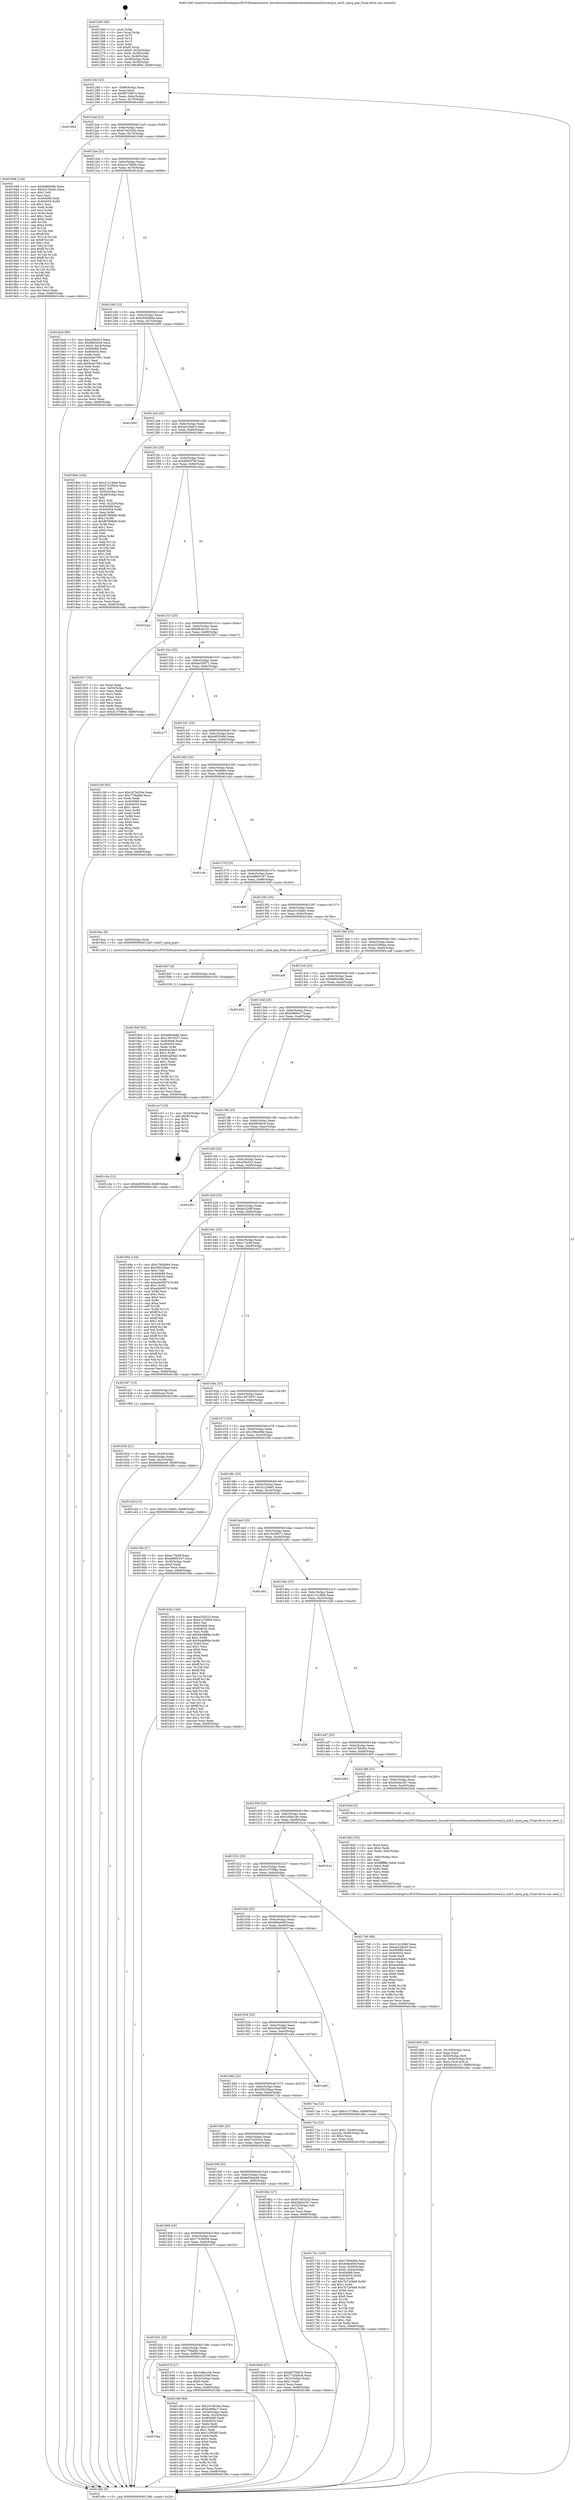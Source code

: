 digraph "0x401260" {
  label = "0x401260 (/mnt/c/Users/mathe/Desktop/tcc/POCII/binaries/extr_linuxdriversnetethernetmellanoxmlx5corewq.h_mlx5_cqwq_pop_Final-ollvm.out::main(0))"
  labelloc = "t"
  node[shape=record]

  Entry [label="",width=0.3,height=0.3,shape=circle,fillcolor=black,style=filled]
  "0x40128d" [label="{
     0x40128d [23]\l
     | [instrs]\l
     &nbsp;&nbsp;0x40128d \<+3\>: mov -0x68(%rbp),%eax\l
     &nbsp;&nbsp;0x401290 \<+2\>: mov %eax,%ecx\l
     &nbsp;&nbsp;0x401292 \<+6\>: sub $0x8075687e,%ecx\l
     &nbsp;&nbsp;0x401298 \<+3\>: mov %eax,-0x6c(%rbp)\l
     &nbsp;&nbsp;0x40129b \<+3\>: mov %ecx,-0x70(%rbp)\l
     &nbsp;&nbsp;0x40129e \<+6\>: je 0000000000401664 \<main+0x404\>\l
  }"]
  "0x401664" [label="{
     0x401664\l
  }", style=dashed]
  "0x4012a4" [label="{
     0x4012a4 [22]\l
     | [instrs]\l
     &nbsp;&nbsp;0x4012a4 \<+5\>: jmp 00000000004012a9 \<main+0x49\>\l
     &nbsp;&nbsp;0x4012a9 \<+3\>: mov -0x6c(%rbp),%eax\l
     &nbsp;&nbsp;0x4012ac \<+5\>: sub $0x87a0332b,%eax\l
     &nbsp;&nbsp;0x4012b1 \<+3\>: mov %eax,-0x74(%rbp)\l
     &nbsp;&nbsp;0x4012b4 \<+6\>: je 0000000000401948 \<main+0x6e8\>\l
  }"]
  Exit [label="",width=0.3,height=0.3,shape=circle,fillcolor=black,style=filled,peripheries=2]
  "0x401948" [label="{
     0x401948 [134]\l
     | [instrs]\l
     &nbsp;&nbsp;0x401948 \<+5\>: mov $0xfa964e8b,%eax\l
     &nbsp;&nbsp;0x40194d \<+5\>: mov $0xe3150edc,%ecx\l
     &nbsp;&nbsp;0x401952 \<+2\>: mov $0x1,%dl\l
     &nbsp;&nbsp;0x401954 \<+2\>: xor %esi,%esi\l
     &nbsp;&nbsp;0x401956 \<+7\>: mov 0x404068,%edi\l
     &nbsp;&nbsp;0x40195d \<+8\>: mov 0x404054,%r8d\l
     &nbsp;&nbsp;0x401965 \<+3\>: sub $0x1,%esi\l
     &nbsp;&nbsp;0x401968 \<+3\>: mov %edi,%r9d\l
     &nbsp;&nbsp;0x40196b \<+3\>: add %esi,%r9d\l
     &nbsp;&nbsp;0x40196e \<+4\>: imul %r9d,%edi\l
     &nbsp;&nbsp;0x401972 \<+3\>: and $0x1,%edi\l
     &nbsp;&nbsp;0x401975 \<+3\>: cmp $0x0,%edi\l
     &nbsp;&nbsp;0x401978 \<+4\>: sete %r10b\l
     &nbsp;&nbsp;0x40197c \<+4\>: cmp $0xa,%r8d\l
     &nbsp;&nbsp;0x401980 \<+4\>: setl %r11b\l
     &nbsp;&nbsp;0x401984 \<+3\>: mov %r10b,%bl\l
     &nbsp;&nbsp;0x401987 \<+3\>: xor $0xff,%bl\l
     &nbsp;&nbsp;0x40198a \<+3\>: mov %r11b,%r14b\l
     &nbsp;&nbsp;0x40198d \<+4\>: xor $0xff,%r14b\l
     &nbsp;&nbsp;0x401991 \<+3\>: xor $0x1,%dl\l
     &nbsp;&nbsp;0x401994 \<+3\>: mov %bl,%r15b\l
     &nbsp;&nbsp;0x401997 \<+4\>: and $0xff,%r15b\l
     &nbsp;&nbsp;0x40199b \<+3\>: and %dl,%r10b\l
     &nbsp;&nbsp;0x40199e \<+3\>: mov %r14b,%r12b\l
     &nbsp;&nbsp;0x4019a1 \<+4\>: and $0xff,%r12b\l
     &nbsp;&nbsp;0x4019a5 \<+3\>: and %dl,%r11b\l
     &nbsp;&nbsp;0x4019a8 \<+3\>: or %r10b,%r15b\l
     &nbsp;&nbsp;0x4019ab \<+3\>: or %r11b,%r12b\l
     &nbsp;&nbsp;0x4019ae \<+3\>: xor %r12b,%r15b\l
     &nbsp;&nbsp;0x4019b1 \<+3\>: or %r14b,%bl\l
     &nbsp;&nbsp;0x4019b4 \<+3\>: xor $0xff,%bl\l
     &nbsp;&nbsp;0x4019b7 \<+3\>: or $0x1,%dl\l
     &nbsp;&nbsp;0x4019ba \<+2\>: and %dl,%bl\l
     &nbsp;&nbsp;0x4019bc \<+3\>: or %bl,%r15b\l
     &nbsp;&nbsp;0x4019bf \<+4\>: test $0x1,%r15b\l
     &nbsp;&nbsp;0x4019c3 \<+3\>: cmovne %ecx,%eax\l
     &nbsp;&nbsp;0x4019c6 \<+3\>: mov %eax,-0x68(%rbp)\l
     &nbsp;&nbsp;0x4019c9 \<+5\>: jmp 0000000000401d6c \<main+0xb0c\>\l
  }"]
  "0x4012ba" [label="{
     0x4012ba [22]\l
     | [instrs]\l
     &nbsp;&nbsp;0x4012ba \<+5\>: jmp 00000000004012bf \<main+0x5f\>\l
     &nbsp;&nbsp;0x4012bf \<+3\>: mov -0x6c(%rbp),%eax\l
     &nbsp;&nbsp;0x4012c2 \<+5\>: sub $0xa1e76694,%eax\l
     &nbsp;&nbsp;0x4012c7 \<+3\>: mov %eax,-0x78(%rbp)\l
     &nbsp;&nbsp;0x4012ca \<+6\>: je 0000000000401bcb \<main+0x96b\>\l
  }"]
  "0x4015ea" [label="{
     0x4015ea\l
  }", style=dashed]
  "0x401bcb" [label="{
     0x401bcb [95]\l
     | [instrs]\l
     &nbsp;&nbsp;0x401bcb \<+5\>: mov $0xa35e523,%eax\l
     &nbsp;&nbsp;0x401bd0 \<+5\>: mov $0xfdfc60cd,%ecx\l
     &nbsp;&nbsp;0x401bd5 \<+7\>: movl $0x0,-0x34(%rbp)\l
     &nbsp;&nbsp;0x401bdc \<+7\>: mov 0x404068,%edx\l
     &nbsp;&nbsp;0x401be3 \<+7\>: mov 0x404054,%esi\l
     &nbsp;&nbsp;0x401bea \<+2\>: mov %edx,%edi\l
     &nbsp;&nbsp;0x401bec \<+6\>: sub $0x9cde7691,%edi\l
     &nbsp;&nbsp;0x401bf2 \<+3\>: sub $0x1,%edi\l
     &nbsp;&nbsp;0x401bf5 \<+6\>: add $0x9cde7691,%edi\l
     &nbsp;&nbsp;0x401bfb \<+3\>: imul %edi,%edx\l
     &nbsp;&nbsp;0x401bfe \<+3\>: and $0x1,%edx\l
     &nbsp;&nbsp;0x401c01 \<+3\>: cmp $0x0,%edx\l
     &nbsp;&nbsp;0x401c04 \<+4\>: sete %r8b\l
     &nbsp;&nbsp;0x401c08 \<+3\>: cmp $0xa,%esi\l
     &nbsp;&nbsp;0x401c0b \<+4\>: setl %r9b\l
     &nbsp;&nbsp;0x401c0f \<+3\>: mov %r8b,%r10b\l
     &nbsp;&nbsp;0x401c12 \<+3\>: and %r9b,%r10b\l
     &nbsp;&nbsp;0x401c15 \<+3\>: xor %r9b,%r8b\l
     &nbsp;&nbsp;0x401c18 \<+3\>: or %r8b,%r10b\l
     &nbsp;&nbsp;0x401c1b \<+4\>: test $0x1,%r10b\l
     &nbsp;&nbsp;0x401c1f \<+3\>: cmovne %ecx,%eax\l
     &nbsp;&nbsp;0x401c22 \<+3\>: mov %eax,-0x68(%rbp)\l
     &nbsp;&nbsp;0x401c25 \<+5\>: jmp 0000000000401d6c \<main+0xb0c\>\l
  }"]
  "0x4012d0" [label="{
     0x4012d0 [22]\l
     | [instrs]\l
     &nbsp;&nbsp;0x4012d0 \<+5\>: jmp 00000000004012d5 \<main+0x75\>\l
     &nbsp;&nbsp;0x4012d5 \<+3\>: mov -0x6c(%rbp),%eax\l
     &nbsp;&nbsp;0x4012d8 \<+5\>: sub $0xa55d09de,%eax\l
     &nbsp;&nbsp;0x4012dd \<+3\>: mov %eax,-0x7c(%rbp)\l
     &nbsp;&nbsp;0x4012e0 \<+6\>: je 0000000000401b00 \<main+0x8a0\>\l
  }"]
  "0x401c89" [label="{
     0x401c89 [94]\l
     | [instrs]\l
     &nbsp;&nbsp;0x401c89 \<+5\>: mov $0x247b629a,%eax\l
     &nbsp;&nbsp;0x401c8e \<+5\>: mov $0xfc96fec7,%ecx\l
     &nbsp;&nbsp;0x401c93 \<+3\>: mov -0x34(%rbp),%edx\l
     &nbsp;&nbsp;0x401c96 \<+3\>: mov %edx,-0x24(%rbp)\l
     &nbsp;&nbsp;0x401c99 \<+7\>: mov 0x404068,%edx\l
     &nbsp;&nbsp;0x401ca0 \<+7\>: mov 0x404054,%esi\l
     &nbsp;&nbsp;0x401ca7 \<+2\>: mov %edx,%edi\l
     &nbsp;&nbsp;0x401ca9 \<+6\>: add $0x1c3f5df5,%edi\l
     &nbsp;&nbsp;0x401caf \<+3\>: sub $0x1,%edi\l
     &nbsp;&nbsp;0x401cb2 \<+6\>: sub $0x1c3f5df5,%edi\l
     &nbsp;&nbsp;0x401cb8 \<+3\>: imul %edi,%edx\l
     &nbsp;&nbsp;0x401cbb \<+3\>: and $0x1,%edx\l
     &nbsp;&nbsp;0x401cbe \<+3\>: cmp $0x0,%edx\l
     &nbsp;&nbsp;0x401cc1 \<+4\>: sete %r8b\l
     &nbsp;&nbsp;0x401cc5 \<+3\>: cmp $0xa,%esi\l
     &nbsp;&nbsp;0x401cc8 \<+4\>: setl %r9b\l
     &nbsp;&nbsp;0x401ccc \<+3\>: mov %r8b,%r10b\l
     &nbsp;&nbsp;0x401ccf \<+3\>: and %r9b,%r10b\l
     &nbsp;&nbsp;0x401cd2 \<+3\>: xor %r9b,%r8b\l
     &nbsp;&nbsp;0x401cd5 \<+3\>: or %r8b,%r10b\l
     &nbsp;&nbsp;0x401cd8 \<+4\>: test $0x1,%r10b\l
     &nbsp;&nbsp;0x401cdc \<+3\>: cmovne %ecx,%eax\l
     &nbsp;&nbsp;0x401cdf \<+3\>: mov %eax,-0x68(%rbp)\l
     &nbsp;&nbsp;0x401ce2 \<+5\>: jmp 0000000000401d6c \<main+0xb0c\>\l
  }"]
  "0x401b00" [label="{
     0x401b00\l
  }", style=dashed]
  "0x4012e6" [label="{
     0x4012e6 [22]\l
     | [instrs]\l
     &nbsp;&nbsp;0x4012e6 \<+5\>: jmp 00000000004012eb \<main+0x8b\>\l
     &nbsp;&nbsp;0x4012eb \<+3\>: mov -0x6c(%rbp),%eax\l
     &nbsp;&nbsp;0x4012ee \<+5\>: sub $0xae226a53,%eax\l
     &nbsp;&nbsp;0x4012f3 \<+3\>: mov %eax,-0x80(%rbp)\l
     &nbsp;&nbsp;0x4012f6 \<+6\>: je 000000000040180e \<main+0x5ae\>\l
  }"]
  "0x4019e0" [label="{
     0x4019e0 [93]\l
     | [instrs]\l
     &nbsp;&nbsp;0x4019e0 \<+5\>: mov $0xfa964e8b,%eax\l
     &nbsp;&nbsp;0x4019e5 \<+5\>: mov $0x1497e557,%ecx\l
     &nbsp;&nbsp;0x4019ea \<+7\>: mov 0x404068,%edx\l
     &nbsp;&nbsp;0x4019f1 \<+7\>: mov 0x404054,%esi\l
     &nbsp;&nbsp;0x4019f8 \<+3\>: mov %edx,%r8d\l
     &nbsp;&nbsp;0x4019fb \<+7\>: sub $0x9ca2f4a3,%r8d\l
     &nbsp;&nbsp;0x401a02 \<+4\>: sub $0x1,%r8d\l
     &nbsp;&nbsp;0x401a06 \<+7\>: add $0x9ca2f4a3,%r8d\l
     &nbsp;&nbsp;0x401a0d \<+4\>: imul %r8d,%edx\l
     &nbsp;&nbsp;0x401a11 \<+3\>: and $0x1,%edx\l
     &nbsp;&nbsp;0x401a14 \<+3\>: cmp $0x0,%edx\l
     &nbsp;&nbsp;0x401a17 \<+4\>: sete %r9b\l
     &nbsp;&nbsp;0x401a1b \<+3\>: cmp $0xa,%esi\l
     &nbsp;&nbsp;0x401a1e \<+4\>: setl %r10b\l
     &nbsp;&nbsp;0x401a22 \<+3\>: mov %r9b,%r11b\l
     &nbsp;&nbsp;0x401a25 \<+3\>: and %r10b,%r11b\l
     &nbsp;&nbsp;0x401a28 \<+3\>: xor %r10b,%r9b\l
     &nbsp;&nbsp;0x401a2b \<+3\>: or %r9b,%r11b\l
     &nbsp;&nbsp;0x401a2e \<+4\>: test $0x1,%r11b\l
     &nbsp;&nbsp;0x401a32 \<+3\>: cmovne %ecx,%eax\l
     &nbsp;&nbsp;0x401a35 \<+3\>: mov %eax,-0x68(%rbp)\l
     &nbsp;&nbsp;0x401a38 \<+5\>: jmp 0000000000401d6c \<main+0xb0c\>\l
  }"]
  "0x40180e" [label="{
     0x40180e [164]\l
     | [instrs]\l
     &nbsp;&nbsp;0x40180e \<+5\>: mov $0x2141dfa9,%eax\l
     &nbsp;&nbsp;0x401813 \<+5\>: mov $0x57a350c4,%ecx\l
     &nbsp;&nbsp;0x401818 \<+2\>: mov $0x1,%dl\l
     &nbsp;&nbsp;0x40181a \<+3\>: mov -0x54(%rbp),%esi\l
     &nbsp;&nbsp;0x40181d \<+3\>: cmp -0x48(%rbp),%esi\l
     &nbsp;&nbsp;0x401820 \<+4\>: setl %dil\l
     &nbsp;&nbsp;0x401824 \<+4\>: and $0x1,%dil\l
     &nbsp;&nbsp;0x401828 \<+4\>: mov %dil,-0x25(%rbp)\l
     &nbsp;&nbsp;0x40182c \<+7\>: mov 0x404068,%esi\l
     &nbsp;&nbsp;0x401833 \<+8\>: mov 0x404054,%r8d\l
     &nbsp;&nbsp;0x40183b \<+3\>: mov %esi,%r9d\l
     &nbsp;&nbsp;0x40183e \<+7\>: add $0xf87898d9,%r9d\l
     &nbsp;&nbsp;0x401845 \<+4\>: sub $0x1,%r9d\l
     &nbsp;&nbsp;0x401849 \<+7\>: sub $0xf87898d9,%r9d\l
     &nbsp;&nbsp;0x401850 \<+4\>: imul %r9d,%esi\l
     &nbsp;&nbsp;0x401854 \<+3\>: and $0x1,%esi\l
     &nbsp;&nbsp;0x401857 \<+3\>: cmp $0x0,%esi\l
     &nbsp;&nbsp;0x40185a \<+4\>: sete %dil\l
     &nbsp;&nbsp;0x40185e \<+4\>: cmp $0xa,%r8d\l
     &nbsp;&nbsp;0x401862 \<+4\>: setl %r10b\l
     &nbsp;&nbsp;0x401866 \<+3\>: mov %dil,%r11b\l
     &nbsp;&nbsp;0x401869 \<+4\>: xor $0xff,%r11b\l
     &nbsp;&nbsp;0x40186d \<+3\>: mov %r10b,%bl\l
     &nbsp;&nbsp;0x401870 \<+3\>: xor $0xff,%bl\l
     &nbsp;&nbsp;0x401873 \<+3\>: xor $0x1,%dl\l
     &nbsp;&nbsp;0x401876 \<+3\>: mov %r11b,%r14b\l
     &nbsp;&nbsp;0x401879 \<+4\>: and $0xff,%r14b\l
     &nbsp;&nbsp;0x40187d \<+3\>: and %dl,%dil\l
     &nbsp;&nbsp;0x401880 \<+3\>: mov %bl,%r15b\l
     &nbsp;&nbsp;0x401883 \<+4\>: and $0xff,%r15b\l
     &nbsp;&nbsp;0x401887 \<+3\>: and %dl,%r10b\l
     &nbsp;&nbsp;0x40188a \<+3\>: or %dil,%r14b\l
     &nbsp;&nbsp;0x40188d \<+3\>: or %r10b,%r15b\l
     &nbsp;&nbsp;0x401890 \<+3\>: xor %r15b,%r14b\l
     &nbsp;&nbsp;0x401893 \<+3\>: or %bl,%r11b\l
     &nbsp;&nbsp;0x401896 \<+4\>: xor $0xff,%r11b\l
     &nbsp;&nbsp;0x40189a \<+3\>: or $0x1,%dl\l
     &nbsp;&nbsp;0x40189d \<+3\>: and %dl,%r11b\l
     &nbsp;&nbsp;0x4018a0 \<+3\>: or %r11b,%r14b\l
     &nbsp;&nbsp;0x4018a3 \<+4\>: test $0x1,%r14b\l
     &nbsp;&nbsp;0x4018a7 \<+3\>: cmovne %ecx,%eax\l
     &nbsp;&nbsp;0x4018aa \<+3\>: mov %eax,-0x68(%rbp)\l
     &nbsp;&nbsp;0x4018ad \<+5\>: jmp 0000000000401d6c \<main+0xb0c\>\l
  }"]
  "0x4012fc" [label="{
     0x4012fc [25]\l
     | [instrs]\l
     &nbsp;&nbsp;0x4012fc \<+5\>: jmp 0000000000401301 \<main+0xa1\>\l
     &nbsp;&nbsp;0x401301 \<+3\>: mov -0x6c(%rbp),%eax\l
     &nbsp;&nbsp;0x401304 \<+5\>: sub $0xb682f7fd,%eax\l
     &nbsp;&nbsp;0x401309 \<+6\>: mov %eax,-0x84(%rbp)\l
     &nbsp;&nbsp;0x40130f \<+6\>: je 0000000000401b2a \<main+0x8ca\>\l
  }"]
  "0x4019d7" [label="{
     0x4019d7 [9]\l
     | [instrs]\l
     &nbsp;&nbsp;0x4019d7 \<+4\>: mov -0x50(%rbp),%rdi\l
     &nbsp;&nbsp;0x4019db \<+5\>: call 0000000000401030 \<free@plt\>\l
     | [calls]\l
     &nbsp;&nbsp;0x401030 \{1\} (unknown)\l
  }"]
  "0x401b2a" [label="{
     0x401b2a\l
  }", style=dashed]
  "0x401315" [label="{
     0x401315 [25]\l
     | [instrs]\l
     &nbsp;&nbsp;0x401315 \<+5\>: jmp 000000000040131a \<main+0xba\>\l
     &nbsp;&nbsp;0x40131a \<+3\>: mov -0x6c(%rbp),%eax\l
     &nbsp;&nbsp;0x40131d \<+5\>: sub $0xb8cdcc31,%eax\l
     &nbsp;&nbsp;0x401322 \<+6\>: mov %eax,-0x88(%rbp)\l
     &nbsp;&nbsp;0x401328 \<+6\>: je 0000000000401927 \<main+0x6c7\>\l
  }"]
  "0x401906" [label="{
     0x401906 [33]\l
     | [instrs]\l
     &nbsp;&nbsp;0x401906 \<+6\>: mov -0x100(%rbp),%ecx\l
     &nbsp;&nbsp;0x40190c \<+3\>: imul %eax,%ecx\l
     &nbsp;&nbsp;0x40190f \<+4\>: mov -0x50(%rbp),%r8\l
     &nbsp;&nbsp;0x401913 \<+4\>: movslq -0x54(%rbp),%r9\l
     &nbsp;&nbsp;0x401917 \<+4\>: mov %ecx,(%r8,%r9,4)\l
     &nbsp;&nbsp;0x40191b \<+7\>: movl $0xb8cdcc31,-0x68(%rbp)\l
     &nbsp;&nbsp;0x401922 \<+5\>: jmp 0000000000401d6c \<main+0xb0c\>\l
  }"]
  "0x401927" [label="{
     0x401927 [33]\l
     | [instrs]\l
     &nbsp;&nbsp;0x401927 \<+2\>: xor %eax,%eax\l
     &nbsp;&nbsp;0x401929 \<+3\>: mov -0x54(%rbp),%ecx\l
     &nbsp;&nbsp;0x40192c \<+2\>: mov %eax,%edx\l
     &nbsp;&nbsp;0x40192e \<+2\>: sub %ecx,%edx\l
     &nbsp;&nbsp;0x401930 \<+2\>: mov %eax,%ecx\l
     &nbsp;&nbsp;0x401932 \<+3\>: sub $0x1,%ecx\l
     &nbsp;&nbsp;0x401935 \<+2\>: add %ecx,%edx\l
     &nbsp;&nbsp;0x401937 \<+2\>: sub %edx,%eax\l
     &nbsp;&nbsp;0x401939 \<+3\>: mov %eax,-0x54(%rbp)\l
     &nbsp;&nbsp;0x40193c \<+7\>: movl $0x413708ba,-0x68(%rbp)\l
     &nbsp;&nbsp;0x401943 \<+5\>: jmp 0000000000401d6c \<main+0xb0c\>\l
  }"]
  "0x40132e" [label="{
     0x40132e [25]\l
     | [instrs]\l
     &nbsp;&nbsp;0x40132e \<+5\>: jmp 0000000000401333 \<main+0xd3\>\l
     &nbsp;&nbsp;0x401333 \<+3\>: mov -0x6c(%rbp),%eax\l
     &nbsp;&nbsp;0x401336 \<+5\>: sub $0xba55f071,%eax\l
     &nbsp;&nbsp;0x40133b \<+6\>: mov %eax,-0x8c(%rbp)\l
     &nbsp;&nbsp;0x401341 \<+6\>: je 0000000000401a77 \<main+0x817\>\l
  }"]
  "0x4018d2" [label="{
     0x4018d2 [52]\l
     | [instrs]\l
     &nbsp;&nbsp;0x4018d2 \<+2\>: xor %ecx,%ecx\l
     &nbsp;&nbsp;0x4018d4 \<+5\>: mov $0x2,%edx\l
     &nbsp;&nbsp;0x4018d9 \<+6\>: mov %edx,-0xfc(%rbp)\l
     &nbsp;&nbsp;0x4018df \<+1\>: cltd\l
     &nbsp;&nbsp;0x4018e0 \<+6\>: mov -0xfc(%rbp),%esi\l
     &nbsp;&nbsp;0x4018e6 \<+2\>: idiv %esi\l
     &nbsp;&nbsp;0x4018e8 \<+6\>: imul $0xfffffffe,%edx,%edx\l
     &nbsp;&nbsp;0x4018ee \<+2\>: mov %ecx,%edi\l
     &nbsp;&nbsp;0x4018f0 \<+2\>: sub %edx,%edi\l
     &nbsp;&nbsp;0x4018f2 \<+2\>: mov %ecx,%edx\l
     &nbsp;&nbsp;0x4018f4 \<+3\>: sub $0x1,%edx\l
     &nbsp;&nbsp;0x4018f7 \<+2\>: add %edx,%edi\l
     &nbsp;&nbsp;0x4018f9 \<+2\>: sub %edi,%ecx\l
     &nbsp;&nbsp;0x4018fb \<+6\>: mov %ecx,-0x100(%rbp)\l
     &nbsp;&nbsp;0x401901 \<+5\>: call 0000000000401160 \<next_i\>\l
     | [calls]\l
     &nbsp;&nbsp;0x401160 \{1\} (/mnt/c/Users/mathe/Desktop/tcc/POCII/binaries/extr_linuxdriversnetethernetmellanoxmlx5corewq.h_mlx5_cqwq_pop_Final-ollvm.out::next_i)\l
  }"]
  "0x401a77" [label="{
     0x401a77\l
  }", style=dashed]
  "0x401347" [label="{
     0x401347 [25]\l
     | [instrs]\l
     &nbsp;&nbsp;0x401347 \<+5\>: jmp 000000000040134c \<main+0xec\>\l
     &nbsp;&nbsp;0x40134c \<+3\>: mov -0x6c(%rbp),%eax\l
     &nbsp;&nbsp;0x40134f \<+5\>: sub $0xbdf3546d,%eax\l
     &nbsp;&nbsp;0x401354 \<+6\>: mov %eax,-0x90(%rbp)\l
     &nbsp;&nbsp;0x40135a \<+6\>: je 0000000000401c36 \<main+0x9d6\>\l
  }"]
  "0x401741" [label="{
     0x401741 [105]\l
     | [instrs]\l
     &nbsp;&nbsp;0x401741 \<+5\>: mov $0xc760d464,%ecx\l
     &nbsp;&nbsp;0x401746 \<+5\>: mov $0x4f4be04f,%edx\l
     &nbsp;&nbsp;0x40174b \<+4\>: mov %rax,-0x50(%rbp)\l
     &nbsp;&nbsp;0x40174f \<+7\>: movl $0x0,-0x54(%rbp)\l
     &nbsp;&nbsp;0x401756 \<+7\>: mov 0x404068,%esi\l
     &nbsp;&nbsp;0x40175d \<+8\>: mov 0x404054,%r8d\l
     &nbsp;&nbsp;0x401765 \<+3\>: mov %esi,%r9d\l
     &nbsp;&nbsp;0x401768 \<+7\>: add $0x7b7204b9,%r9d\l
     &nbsp;&nbsp;0x40176f \<+4\>: sub $0x1,%r9d\l
     &nbsp;&nbsp;0x401773 \<+7\>: sub $0x7b7204b9,%r9d\l
     &nbsp;&nbsp;0x40177a \<+4\>: imul %r9d,%esi\l
     &nbsp;&nbsp;0x40177e \<+3\>: and $0x1,%esi\l
     &nbsp;&nbsp;0x401781 \<+3\>: cmp $0x0,%esi\l
     &nbsp;&nbsp;0x401784 \<+4\>: sete %r10b\l
     &nbsp;&nbsp;0x401788 \<+4\>: cmp $0xa,%r8d\l
     &nbsp;&nbsp;0x40178c \<+4\>: setl %r11b\l
     &nbsp;&nbsp;0x401790 \<+3\>: mov %r10b,%bl\l
     &nbsp;&nbsp;0x401793 \<+3\>: and %r11b,%bl\l
     &nbsp;&nbsp;0x401796 \<+3\>: xor %r11b,%r10b\l
     &nbsp;&nbsp;0x401799 \<+3\>: or %r10b,%bl\l
     &nbsp;&nbsp;0x40179c \<+3\>: test $0x1,%bl\l
     &nbsp;&nbsp;0x40179f \<+3\>: cmovne %edx,%ecx\l
     &nbsp;&nbsp;0x4017a2 \<+3\>: mov %ecx,-0x68(%rbp)\l
     &nbsp;&nbsp;0x4017a5 \<+5\>: jmp 0000000000401d6c \<main+0xb0c\>\l
  }"]
  "0x401c36" [label="{
     0x401c36 [83]\l
     | [instrs]\l
     &nbsp;&nbsp;0x401c36 \<+5\>: mov $0x247b629a,%eax\l
     &nbsp;&nbsp;0x401c3b \<+5\>: mov $0x77fbafde,%ecx\l
     &nbsp;&nbsp;0x401c40 \<+2\>: xor %edx,%edx\l
     &nbsp;&nbsp;0x401c42 \<+7\>: mov 0x404068,%esi\l
     &nbsp;&nbsp;0x401c49 \<+7\>: mov 0x404054,%edi\l
     &nbsp;&nbsp;0x401c50 \<+3\>: sub $0x1,%edx\l
     &nbsp;&nbsp;0x401c53 \<+3\>: mov %esi,%r8d\l
     &nbsp;&nbsp;0x401c56 \<+3\>: add %edx,%r8d\l
     &nbsp;&nbsp;0x401c59 \<+4\>: imul %r8d,%esi\l
     &nbsp;&nbsp;0x401c5d \<+3\>: and $0x1,%esi\l
     &nbsp;&nbsp;0x401c60 \<+3\>: cmp $0x0,%esi\l
     &nbsp;&nbsp;0x401c63 \<+4\>: sete %r9b\l
     &nbsp;&nbsp;0x401c67 \<+3\>: cmp $0xa,%edi\l
     &nbsp;&nbsp;0x401c6a \<+4\>: setl %r10b\l
     &nbsp;&nbsp;0x401c6e \<+3\>: mov %r9b,%r11b\l
     &nbsp;&nbsp;0x401c71 \<+3\>: and %r10b,%r11b\l
     &nbsp;&nbsp;0x401c74 \<+3\>: xor %r10b,%r9b\l
     &nbsp;&nbsp;0x401c77 \<+3\>: or %r9b,%r11b\l
     &nbsp;&nbsp;0x401c7a \<+4\>: test $0x1,%r11b\l
     &nbsp;&nbsp;0x401c7e \<+3\>: cmovne %ecx,%eax\l
     &nbsp;&nbsp;0x401c81 \<+3\>: mov %eax,-0x68(%rbp)\l
     &nbsp;&nbsp;0x401c84 \<+5\>: jmp 0000000000401d6c \<main+0xb0c\>\l
  }"]
  "0x401360" [label="{
     0x401360 [25]\l
     | [instrs]\l
     &nbsp;&nbsp;0x401360 \<+5\>: jmp 0000000000401365 \<main+0x105\>\l
     &nbsp;&nbsp;0x401365 \<+3\>: mov -0x6c(%rbp),%eax\l
     &nbsp;&nbsp;0x401368 \<+5\>: sub $0xc760d464,%eax\l
     &nbsp;&nbsp;0x40136d \<+6\>: mov %eax,-0x94(%rbp)\l
     &nbsp;&nbsp;0x401373 \<+6\>: je 0000000000401cfa \<main+0xa9a\>\l
  }"]
  "0x4015d1" [label="{
     0x4015d1 [25]\l
     | [instrs]\l
     &nbsp;&nbsp;0x4015d1 \<+5\>: jmp 00000000004015d6 \<main+0x376\>\l
     &nbsp;&nbsp;0x4015d6 \<+3\>: mov -0x6c(%rbp),%eax\l
     &nbsp;&nbsp;0x4015d9 \<+5\>: sub $0x77fbafde,%eax\l
     &nbsp;&nbsp;0x4015de \<+6\>: mov %eax,-0xf8(%rbp)\l
     &nbsp;&nbsp;0x4015e4 \<+6\>: je 0000000000401c89 \<main+0xa29\>\l
  }"]
  "0x401cfa" [label="{
     0x401cfa\l
  }", style=dashed]
  "0x401379" [label="{
     0x401379 [25]\l
     | [instrs]\l
     &nbsp;&nbsp;0x401379 \<+5\>: jmp 000000000040137e \<main+0x11e\>\l
     &nbsp;&nbsp;0x40137e \<+3\>: mov -0x6c(%rbp),%eax\l
     &nbsp;&nbsp;0x401381 \<+5\>: sub $0xd9893197,%eax\l
     &nbsp;&nbsp;0x401386 \<+6\>: mov %eax,-0x98(%rbp)\l
     &nbsp;&nbsp;0x40138c \<+6\>: je 000000000040160f \<main+0x3af\>\l
  }"]
  "0x40167f" [label="{
     0x40167f [27]\l
     | [instrs]\l
     &nbsp;&nbsp;0x40167f \<+5\>: mov $0x2c6ba16e,%eax\l
     &nbsp;&nbsp;0x401684 \<+5\>: mov $0xab3209f,%ecx\l
     &nbsp;&nbsp;0x401689 \<+3\>: mov -0x2c(%rbp),%edx\l
     &nbsp;&nbsp;0x40168c \<+3\>: cmp $0x0,%edx\l
     &nbsp;&nbsp;0x40168f \<+3\>: cmove %ecx,%eax\l
     &nbsp;&nbsp;0x401692 \<+3\>: mov %eax,-0x68(%rbp)\l
     &nbsp;&nbsp;0x401695 \<+5\>: jmp 0000000000401d6c \<main+0xb0c\>\l
  }"]
  "0x40160f" [label="{
     0x40160f\l
  }", style=dashed]
  "0x401392" [label="{
     0x401392 [25]\l
     | [instrs]\l
     &nbsp;&nbsp;0x401392 \<+5\>: jmp 0000000000401397 \<main+0x137\>\l
     &nbsp;&nbsp;0x401397 \<+3\>: mov -0x6c(%rbp),%eax\l
     &nbsp;&nbsp;0x40139a \<+5\>: sub $0xe3150edc,%eax\l
     &nbsp;&nbsp;0x40139f \<+6\>: mov %eax,-0x9c(%rbp)\l
     &nbsp;&nbsp;0x4013a5 \<+6\>: je 00000000004019ce \<main+0x76e\>\l
  }"]
  "0x4015b8" [label="{
     0x4015b8 [25]\l
     | [instrs]\l
     &nbsp;&nbsp;0x4015b8 \<+5\>: jmp 00000000004015bd \<main+0x35d\>\l
     &nbsp;&nbsp;0x4015bd \<+3\>: mov -0x6c(%rbp),%eax\l
     &nbsp;&nbsp;0x4015c0 \<+5\>: sub $0x7743b936,%eax\l
     &nbsp;&nbsp;0x4015c5 \<+6\>: mov %eax,-0xf4(%rbp)\l
     &nbsp;&nbsp;0x4015cb \<+6\>: je 000000000040167f \<main+0x41f\>\l
  }"]
  "0x4019ce" [label="{
     0x4019ce [9]\l
     | [instrs]\l
     &nbsp;&nbsp;0x4019ce \<+4\>: mov -0x50(%rbp),%rdi\l
     &nbsp;&nbsp;0x4019d2 \<+5\>: call 0000000000401240 \<mlx5_cqwq_pop\>\l
     | [calls]\l
     &nbsp;&nbsp;0x401240 \{1\} (/mnt/c/Users/mathe/Desktop/tcc/POCII/binaries/extr_linuxdriversnetethernetmellanoxmlx5corewq.h_mlx5_cqwq_pop_Final-ollvm.out::mlx5_cqwq_pop)\l
  }"]
  "0x4013ab" [label="{
     0x4013ab [25]\l
     | [instrs]\l
     &nbsp;&nbsp;0x4013ab \<+5\>: jmp 00000000004013b0 \<main+0x150\>\l
     &nbsp;&nbsp;0x4013b0 \<+3\>: mov -0x6c(%rbp),%eax\l
     &nbsp;&nbsp;0x4013b3 \<+5\>: sub $0xe55286ea,%eax\l
     &nbsp;&nbsp;0x4013b8 \<+6\>: mov %eax,-0xa0(%rbp)\l
     &nbsp;&nbsp;0x4013be \<+6\>: je 0000000000401adf \<main+0x87f\>\l
  }"]
  "0x401649" [label="{
     0x401649 [27]\l
     | [instrs]\l
     &nbsp;&nbsp;0x401649 \<+5\>: mov $0x8075687e,%eax\l
     &nbsp;&nbsp;0x40164e \<+5\>: mov $0x7743b936,%ecx\l
     &nbsp;&nbsp;0x401653 \<+3\>: mov -0x2c(%rbp),%edx\l
     &nbsp;&nbsp;0x401656 \<+3\>: cmp $0x1,%edx\l
     &nbsp;&nbsp;0x401659 \<+3\>: cmovl %ecx,%eax\l
     &nbsp;&nbsp;0x40165c \<+3\>: mov %eax,-0x68(%rbp)\l
     &nbsp;&nbsp;0x40165f \<+5\>: jmp 0000000000401d6c \<main+0xb0c\>\l
  }"]
  "0x401adf" [label="{
     0x401adf\l
  }", style=dashed]
  "0x4013c4" [label="{
     0x4013c4 [25]\l
     | [instrs]\l
     &nbsp;&nbsp;0x4013c4 \<+5\>: jmp 00000000004013c9 \<main+0x169\>\l
     &nbsp;&nbsp;0x4013c9 \<+3\>: mov -0x6c(%rbp),%eax\l
     &nbsp;&nbsp;0x4013cc \<+5\>: sub $0xfa964e8b,%eax\l
     &nbsp;&nbsp;0x4013d1 \<+6\>: mov %eax,-0xa4(%rbp)\l
     &nbsp;&nbsp;0x4013d7 \<+6\>: je 0000000000401d34 \<main+0xad4\>\l
  }"]
  "0x40159f" [label="{
     0x40159f [25]\l
     | [instrs]\l
     &nbsp;&nbsp;0x40159f \<+5\>: jmp 00000000004015a4 \<main+0x344\>\l
     &nbsp;&nbsp;0x4015a4 \<+3\>: mov -0x6c(%rbp),%eax\l
     &nbsp;&nbsp;0x4015a7 \<+5\>: sub $0x6d56ee49,%eax\l
     &nbsp;&nbsp;0x4015ac \<+6\>: mov %eax,-0xf0(%rbp)\l
     &nbsp;&nbsp;0x4015b2 \<+6\>: je 0000000000401649 \<main+0x3e9\>\l
  }"]
  "0x401d34" [label="{
     0x401d34\l
  }", style=dashed]
  "0x4013dd" [label="{
     0x4013dd [25]\l
     | [instrs]\l
     &nbsp;&nbsp;0x4013dd \<+5\>: jmp 00000000004013e2 \<main+0x182\>\l
     &nbsp;&nbsp;0x4013e2 \<+3\>: mov -0x6c(%rbp),%eax\l
     &nbsp;&nbsp;0x4013e5 \<+5\>: sub $0xfc96fec7,%eax\l
     &nbsp;&nbsp;0x4013ea \<+6\>: mov %eax,-0xa8(%rbp)\l
     &nbsp;&nbsp;0x4013f0 \<+6\>: je 0000000000401ce7 \<main+0xa87\>\l
  }"]
  "0x4018b2" [label="{
     0x4018b2 [27]\l
     | [instrs]\l
     &nbsp;&nbsp;0x4018b2 \<+5\>: mov $0x87a0332b,%eax\l
     &nbsp;&nbsp;0x4018b7 \<+5\>: mov $0x26d4c5a7,%ecx\l
     &nbsp;&nbsp;0x4018bc \<+3\>: mov -0x25(%rbp),%dl\l
     &nbsp;&nbsp;0x4018bf \<+3\>: test $0x1,%dl\l
     &nbsp;&nbsp;0x4018c2 \<+3\>: cmovne %ecx,%eax\l
     &nbsp;&nbsp;0x4018c5 \<+3\>: mov %eax,-0x68(%rbp)\l
     &nbsp;&nbsp;0x4018c8 \<+5\>: jmp 0000000000401d6c \<main+0xb0c\>\l
  }"]
  "0x401ce7" [label="{
     0x401ce7 [19]\l
     | [instrs]\l
     &nbsp;&nbsp;0x401ce7 \<+3\>: mov -0x24(%rbp),%eax\l
     &nbsp;&nbsp;0x401cea \<+7\>: add $0xf0,%rsp\l
     &nbsp;&nbsp;0x401cf1 \<+1\>: pop %rbx\l
     &nbsp;&nbsp;0x401cf2 \<+2\>: pop %r12\l
     &nbsp;&nbsp;0x401cf4 \<+2\>: pop %r14\l
     &nbsp;&nbsp;0x401cf6 \<+2\>: pop %r15\l
     &nbsp;&nbsp;0x401cf8 \<+1\>: pop %rbp\l
     &nbsp;&nbsp;0x401cf9 \<+1\>: ret\l
  }"]
  "0x4013f6" [label="{
     0x4013f6 [25]\l
     | [instrs]\l
     &nbsp;&nbsp;0x4013f6 \<+5\>: jmp 00000000004013fb \<main+0x19b\>\l
     &nbsp;&nbsp;0x4013fb \<+3\>: mov -0x6c(%rbp),%eax\l
     &nbsp;&nbsp;0x4013fe \<+5\>: sub $0xfdfc60cd,%eax\l
     &nbsp;&nbsp;0x401403 \<+6\>: mov %eax,-0xac(%rbp)\l
     &nbsp;&nbsp;0x401409 \<+6\>: je 0000000000401c2a \<main+0x9ca\>\l
  }"]
  "0x401586" [label="{
     0x401586 [25]\l
     | [instrs]\l
     &nbsp;&nbsp;0x401586 \<+5\>: jmp 000000000040158b \<main+0x32b\>\l
     &nbsp;&nbsp;0x40158b \<+3\>: mov -0x6c(%rbp),%eax\l
     &nbsp;&nbsp;0x40158e \<+5\>: sub $0x57a350c4,%eax\l
     &nbsp;&nbsp;0x401593 \<+6\>: mov %eax,-0xec(%rbp)\l
     &nbsp;&nbsp;0x401599 \<+6\>: je 00000000004018b2 \<main+0x652\>\l
  }"]
  "0x401c2a" [label="{
     0x401c2a [12]\l
     | [instrs]\l
     &nbsp;&nbsp;0x401c2a \<+7\>: movl $0xbdf3546d,-0x68(%rbp)\l
     &nbsp;&nbsp;0x401c31 \<+5\>: jmp 0000000000401d6c \<main+0xb0c\>\l
  }"]
  "0x40140f" [label="{
     0x40140f [25]\l
     | [instrs]\l
     &nbsp;&nbsp;0x40140f \<+5\>: jmp 0000000000401414 \<main+0x1b4\>\l
     &nbsp;&nbsp;0x401414 \<+3\>: mov -0x6c(%rbp),%eax\l
     &nbsp;&nbsp;0x401417 \<+5\>: sub $0xa35e523,%eax\l
     &nbsp;&nbsp;0x40141c \<+6\>: mov %eax,-0xb0(%rbp)\l
     &nbsp;&nbsp;0x401422 \<+6\>: je 0000000000401d52 \<main+0xaf2\>\l
  }"]
  "0x40172a" [label="{
     0x40172a [23]\l
     | [instrs]\l
     &nbsp;&nbsp;0x40172a \<+7\>: movl $0x1,-0x48(%rbp)\l
     &nbsp;&nbsp;0x401731 \<+4\>: movslq -0x48(%rbp),%rax\l
     &nbsp;&nbsp;0x401735 \<+4\>: shl $0x2,%rax\l
     &nbsp;&nbsp;0x401739 \<+3\>: mov %rax,%rdi\l
     &nbsp;&nbsp;0x40173c \<+5\>: call 0000000000401050 \<malloc@plt\>\l
     | [calls]\l
     &nbsp;&nbsp;0x401050 \{1\} (unknown)\l
  }"]
  "0x401d52" [label="{
     0x401d52\l
  }", style=dashed]
  "0x401428" [label="{
     0x401428 [25]\l
     | [instrs]\l
     &nbsp;&nbsp;0x401428 \<+5\>: jmp 000000000040142d \<main+0x1cd\>\l
     &nbsp;&nbsp;0x40142d \<+3\>: mov -0x6c(%rbp),%eax\l
     &nbsp;&nbsp;0x401430 \<+5\>: sub $0xab3209f,%eax\l
     &nbsp;&nbsp;0x401435 \<+6\>: mov %eax,-0xb4(%rbp)\l
     &nbsp;&nbsp;0x40143b \<+6\>: je 000000000040169a \<main+0x43a\>\l
  }"]
  "0x40156d" [label="{
     0x40156d [25]\l
     | [instrs]\l
     &nbsp;&nbsp;0x40156d \<+5\>: jmp 0000000000401572 \<main+0x312\>\l
     &nbsp;&nbsp;0x401572 \<+3\>: mov -0x6c(%rbp),%eax\l
     &nbsp;&nbsp;0x401575 \<+5\>: sub $0x50b33bae,%eax\l
     &nbsp;&nbsp;0x40157a \<+6\>: mov %eax,-0xe8(%rbp)\l
     &nbsp;&nbsp;0x401580 \<+6\>: je 000000000040172a \<main+0x4ca\>\l
  }"]
  "0x40169a" [label="{
     0x40169a [144]\l
     | [instrs]\l
     &nbsp;&nbsp;0x40169a \<+5\>: mov $0xc760d464,%eax\l
     &nbsp;&nbsp;0x40169f \<+5\>: mov $0x50b33bae,%ecx\l
     &nbsp;&nbsp;0x4016a4 \<+2\>: mov $0x1,%dl\l
     &nbsp;&nbsp;0x4016a6 \<+7\>: mov 0x404068,%esi\l
     &nbsp;&nbsp;0x4016ad \<+7\>: mov 0x404054,%edi\l
     &nbsp;&nbsp;0x4016b4 \<+3\>: mov %esi,%r8d\l
     &nbsp;&nbsp;0x4016b7 \<+7\>: add $0xa4b0957d,%r8d\l
     &nbsp;&nbsp;0x4016be \<+4\>: sub $0x1,%r8d\l
     &nbsp;&nbsp;0x4016c2 \<+7\>: sub $0xa4b0957d,%r8d\l
     &nbsp;&nbsp;0x4016c9 \<+4\>: imul %r8d,%esi\l
     &nbsp;&nbsp;0x4016cd \<+3\>: and $0x1,%esi\l
     &nbsp;&nbsp;0x4016d0 \<+3\>: cmp $0x0,%esi\l
     &nbsp;&nbsp;0x4016d3 \<+4\>: sete %r9b\l
     &nbsp;&nbsp;0x4016d7 \<+3\>: cmp $0xa,%edi\l
     &nbsp;&nbsp;0x4016da \<+4\>: setl %r10b\l
     &nbsp;&nbsp;0x4016de \<+3\>: mov %r9b,%r11b\l
     &nbsp;&nbsp;0x4016e1 \<+4\>: xor $0xff,%r11b\l
     &nbsp;&nbsp;0x4016e5 \<+3\>: mov %r10b,%bl\l
     &nbsp;&nbsp;0x4016e8 \<+3\>: xor $0xff,%bl\l
     &nbsp;&nbsp;0x4016eb \<+3\>: xor $0x1,%dl\l
     &nbsp;&nbsp;0x4016ee \<+3\>: mov %r11b,%r14b\l
     &nbsp;&nbsp;0x4016f1 \<+4\>: and $0xff,%r14b\l
     &nbsp;&nbsp;0x4016f5 \<+3\>: and %dl,%r9b\l
     &nbsp;&nbsp;0x4016f8 \<+3\>: mov %bl,%r15b\l
     &nbsp;&nbsp;0x4016fb \<+4\>: and $0xff,%r15b\l
     &nbsp;&nbsp;0x4016ff \<+3\>: and %dl,%r10b\l
     &nbsp;&nbsp;0x401702 \<+3\>: or %r9b,%r14b\l
     &nbsp;&nbsp;0x401705 \<+3\>: or %r10b,%r15b\l
     &nbsp;&nbsp;0x401708 \<+3\>: xor %r15b,%r14b\l
     &nbsp;&nbsp;0x40170b \<+3\>: or %bl,%r11b\l
     &nbsp;&nbsp;0x40170e \<+4\>: xor $0xff,%r11b\l
     &nbsp;&nbsp;0x401712 \<+3\>: or $0x1,%dl\l
     &nbsp;&nbsp;0x401715 \<+3\>: and %dl,%r11b\l
     &nbsp;&nbsp;0x401718 \<+3\>: or %r11b,%r14b\l
     &nbsp;&nbsp;0x40171b \<+4\>: test $0x1,%r14b\l
     &nbsp;&nbsp;0x40171f \<+3\>: cmovne %ecx,%eax\l
     &nbsp;&nbsp;0x401722 \<+3\>: mov %eax,-0x68(%rbp)\l
     &nbsp;&nbsp;0x401725 \<+5\>: jmp 0000000000401d6c \<main+0xb0c\>\l
  }"]
  "0x401441" [label="{
     0x401441 [25]\l
     | [instrs]\l
     &nbsp;&nbsp;0x401441 \<+5\>: jmp 0000000000401446 \<main+0x1e6\>\l
     &nbsp;&nbsp;0x401446 \<+3\>: mov -0x6c(%rbp),%eax\l
     &nbsp;&nbsp;0x401449 \<+5\>: sub $0xe174c6f,%eax\l
     &nbsp;&nbsp;0x40144e \<+6\>: mov %eax,-0xb8(%rbp)\l
     &nbsp;&nbsp;0x401454 \<+6\>: je 0000000000401627 \<main+0x3c7\>\l
  }"]
  "0x401a49" [label="{
     0x401a49\l
  }", style=dashed]
  "0x401627" [label="{
     0x401627 [13]\l
     | [instrs]\l
     &nbsp;&nbsp;0x401627 \<+4\>: mov -0x40(%rbp),%rax\l
     &nbsp;&nbsp;0x40162b \<+4\>: mov 0x8(%rax),%rdi\l
     &nbsp;&nbsp;0x40162f \<+5\>: call 0000000000401060 \<atoi@plt\>\l
     | [calls]\l
     &nbsp;&nbsp;0x401060 \{1\} (unknown)\l
  }"]
  "0x40145a" [label="{
     0x40145a [25]\l
     | [instrs]\l
     &nbsp;&nbsp;0x40145a \<+5\>: jmp 000000000040145f \<main+0x1ff\>\l
     &nbsp;&nbsp;0x40145f \<+3\>: mov -0x6c(%rbp),%eax\l
     &nbsp;&nbsp;0x401462 \<+5\>: sub $0x1497e557,%eax\l
     &nbsp;&nbsp;0x401467 \<+6\>: mov %eax,-0xbc(%rbp)\l
     &nbsp;&nbsp;0x40146d \<+6\>: je 0000000000401a3d \<main+0x7dd\>\l
  }"]
  "0x401554" [label="{
     0x401554 [25]\l
     | [instrs]\l
     &nbsp;&nbsp;0x401554 \<+5\>: jmp 0000000000401559 \<main+0x2f9\>\l
     &nbsp;&nbsp;0x401559 \<+3\>: mov -0x6c(%rbp),%eax\l
     &nbsp;&nbsp;0x40155c \<+5\>: sub $0x50ad39bf,%eax\l
     &nbsp;&nbsp;0x401561 \<+6\>: mov %eax,-0xe4(%rbp)\l
     &nbsp;&nbsp;0x401567 \<+6\>: je 0000000000401a49 \<main+0x7e9\>\l
  }"]
  "0x401a3d" [label="{
     0x401a3d [12]\l
     | [instrs]\l
     &nbsp;&nbsp;0x401a3d \<+7\>: movl $0x1b120a65,-0x68(%rbp)\l
     &nbsp;&nbsp;0x401a44 \<+5\>: jmp 0000000000401d6c \<main+0xb0c\>\l
  }"]
  "0x401473" [label="{
     0x401473 [25]\l
     | [instrs]\l
     &nbsp;&nbsp;0x401473 \<+5\>: jmp 0000000000401478 \<main+0x218\>\l
     &nbsp;&nbsp;0x401478 \<+3\>: mov -0x6c(%rbp),%eax\l
     &nbsp;&nbsp;0x40147b \<+5\>: sub $0x199e4f9d,%eax\l
     &nbsp;&nbsp;0x401480 \<+6\>: mov %eax,-0xc0(%rbp)\l
     &nbsp;&nbsp;0x401486 \<+6\>: je 00000000004015f4 \<main+0x394\>\l
  }"]
  "0x4017aa" [label="{
     0x4017aa [12]\l
     | [instrs]\l
     &nbsp;&nbsp;0x4017aa \<+7\>: movl $0x413708ba,-0x68(%rbp)\l
     &nbsp;&nbsp;0x4017b1 \<+5\>: jmp 0000000000401d6c \<main+0xb0c\>\l
  }"]
  "0x4015f4" [label="{
     0x4015f4 [27]\l
     | [instrs]\l
     &nbsp;&nbsp;0x4015f4 \<+5\>: mov $0xe174c6f,%eax\l
     &nbsp;&nbsp;0x4015f9 \<+5\>: mov $0xd9893197,%ecx\l
     &nbsp;&nbsp;0x4015fe \<+3\>: mov -0x30(%rbp),%edx\l
     &nbsp;&nbsp;0x401601 \<+3\>: cmp $0x2,%edx\l
     &nbsp;&nbsp;0x401604 \<+3\>: cmovne %ecx,%eax\l
     &nbsp;&nbsp;0x401607 \<+3\>: mov %eax,-0x68(%rbp)\l
     &nbsp;&nbsp;0x40160a \<+5\>: jmp 0000000000401d6c \<main+0xb0c\>\l
  }"]
  "0x40148c" [label="{
     0x40148c [25]\l
     | [instrs]\l
     &nbsp;&nbsp;0x40148c \<+5\>: jmp 0000000000401491 \<main+0x231\>\l
     &nbsp;&nbsp;0x401491 \<+3\>: mov -0x6c(%rbp),%eax\l
     &nbsp;&nbsp;0x401494 \<+5\>: sub $0x1b120a65,%eax\l
     &nbsp;&nbsp;0x401499 \<+6\>: mov %eax,-0xc4(%rbp)\l
     &nbsp;&nbsp;0x40149f \<+6\>: je 0000000000401b3b \<main+0x8db\>\l
  }"]
  "0x401d6c" [label="{
     0x401d6c [5]\l
     | [instrs]\l
     &nbsp;&nbsp;0x401d6c \<+5\>: jmp 000000000040128d \<main+0x2d\>\l
  }"]
  "0x401260" [label="{
     0x401260 [45]\l
     | [instrs]\l
     &nbsp;&nbsp;0x401260 \<+1\>: push %rbp\l
     &nbsp;&nbsp;0x401261 \<+3\>: mov %rsp,%rbp\l
     &nbsp;&nbsp;0x401264 \<+2\>: push %r15\l
     &nbsp;&nbsp;0x401266 \<+2\>: push %r14\l
     &nbsp;&nbsp;0x401268 \<+2\>: push %r12\l
     &nbsp;&nbsp;0x40126a \<+1\>: push %rbx\l
     &nbsp;&nbsp;0x40126b \<+7\>: sub $0xf0,%rsp\l
     &nbsp;&nbsp;0x401272 \<+7\>: movl $0x0,-0x34(%rbp)\l
     &nbsp;&nbsp;0x401279 \<+3\>: mov %edi,-0x38(%rbp)\l
     &nbsp;&nbsp;0x40127c \<+4\>: mov %rsi,-0x40(%rbp)\l
     &nbsp;&nbsp;0x401280 \<+3\>: mov -0x38(%rbp),%edi\l
     &nbsp;&nbsp;0x401283 \<+3\>: mov %edi,-0x30(%rbp)\l
     &nbsp;&nbsp;0x401286 \<+7\>: movl $0x199e4f9d,-0x68(%rbp)\l
  }"]
  "0x401634" [label="{
     0x401634 [21]\l
     | [instrs]\l
     &nbsp;&nbsp;0x401634 \<+3\>: mov %eax,-0x44(%rbp)\l
     &nbsp;&nbsp;0x401637 \<+3\>: mov -0x44(%rbp),%eax\l
     &nbsp;&nbsp;0x40163a \<+3\>: mov %eax,-0x2c(%rbp)\l
     &nbsp;&nbsp;0x40163d \<+7\>: movl $0x6d56ee49,-0x68(%rbp)\l
     &nbsp;&nbsp;0x401644 \<+5\>: jmp 0000000000401d6c \<main+0xb0c\>\l
  }"]
  "0x40153b" [label="{
     0x40153b [25]\l
     | [instrs]\l
     &nbsp;&nbsp;0x40153b \<+5\>: jmp 0000000000401540 \<main+0x2e0\>\l
     &nbsp;&nbsp;0x401540 \<+3\>: mov -0x6c(%rbp),%eax\l
     &nbsp;&nbsp;0x401543 \<+5\>: sub $0x4f4be04f,%eax\l
     &nbsp;&nbsp;0x401548 \<+6\>: mov %eax,-0xe0(%rbp)\l
     &nbsp;&nbsp;0x40154e \<+6\>: je 00000000004017aa \<main+0x54a\>\l
  }"]
  "0x401b3b" [label="{
     0x401b3b [144]\l
     | [instrs]\l
     &nbsp;&nbsp;0x401b3b \<+5\>: mov $0xa35e523,%eax\l
     &nbsp;&nbsp;0x401b40 \<+5\>: mov $0xa1e76694,%ecx\l
     &nbsp;&nbsp;0x401b45 \<+2\>: mov $0x1,%dl\l
     &nbsp;&nbsp;0x401b47 \<+7\>: mov 0x404068,%esi\l
     &nbsp;&nbsp;0x401b4e \<+7\>: mov 0x404054,%edi\l
     &nbsp;&nbsp;0x401b55 \<+3\>: mov %esi,%r8d\l
     &nbsp;&nbsp;0x401b58 \<+7\>: sub $0x94ddf98a,%r8d\l
     &nbsp;&nbsp;0x401b5f \<+4\>: sub $0x1,%r8d\l
     &nbsp;&nbsp;0x401b63 \<+7\>: add $0x94ddf98a,%r8d\l
     &nbsp;&nbsp;0x401b6a \<+4\>: imul %r8d,%esi\l
     &nbsp;&nbsp;0x401b6e \<+3\>: and $0x1,%esi\l
     &nbsp;&nbsp;0x401b71 \<+3\>: cmp $0x0,%esi\l
     &nbsp;&nbsp;0x401b74 \<+4\>: sete %r9b\l
     &nbsp;&nbsp;0x401b78 \<+3\>: cmp $0xa,%edi\l
     &nbsp;&nbsp;0x401b7b \<+4\>: setl %r10b\l
     &nbsp;&nbsp;0x401b7f \<+3\>: mov %r9b,%r11b\l
     &nbsp;&nbsp;0x401b82 \<+4\>: xor $0xff,%r11b\l
     &nbsp;&nbsp;0x401b86 \<+3\>: mov %r10b,%bl\l
     &nbsp;&nbsp;0x401b89 \<+3\>: xor $0xff,%bl\l
     &nbsp;&nbsp;0x401b8c \<+3\>: xor $0x1,%dl\l
     &nbsp;&nbsp;0x401b8f \<+3\>: mov %r11b,%r14b\l
     &nbsp;&nbsp;0x401b92 \<+4\>: and $0xff,%r14b\l
     &nbsp;&nbsp;0x401b96 \<+3\>: and %dl,%r9b\l
     &nbsp;&nbsp;0x401b99 \<+3\>: mov %bl,%r15b\l
     &nbsp;&nbsp;0x401b9c \<+4\>: and $0xff,%r15b\l
     &nbsp;&nbsp;0x401ba0 \<+3\>: and %dl,%r10b\l
     &nbsp;&nbsp;0x401ba3 \<+3\>: or %r9b,%r14b\l
     &nbsp;&nbsp;0x401ba6 \<+3\>: or %r10b,%r15b\l
     &nbsp;&nbsp;0x401ba9 \<+3\>: xor %r15b,%r14b\l
     &nbsp;&nbsp;0x401bac \<+3\>: or %bl,%r11b\l
     &nbsp;&nbsp;0x401baf \<+4\>: xor $0xff,%r11b\l
     &nbsp;&nbsp;0x401bb3 \<+3\>: or $0x1,%dl\l
     &nbsp;&nbsp;0x401bb6 \<+3\>: and %dl,%r11b\l
     &nbsp;&nbsp;0x401bb9 \<+3\>: or %r11b,%r14b\l
     &nbsp;&nbsp;0x401bbc \<+4\>: test $0x1,%r14b\l
     &nbsp;&nbsp;0x401bc0 \<+3\>: cmovne %ecx,%eax\l
     &nbsp;&nbsp;0x401bc3 \<+3\>: mov %eax,-0x68(%rbp)\l
     &nbsp;&nbsp;0x401bc6 \<+5\>: jmp 0000000000401d6c \<main+0xb0c\>\l
  }"]
  "0x4014a5" [label="{
     0x4014a5 [25]\l
     | [instrs]\l
     &nbsp;&nbsp;0x4014a5 \<+5\>: jmp 00000000004014aa \<main+0x24a\>\l
     &nbsp;&nbsp;0x4014aa \<+3\>: mov -0x6c(%rbp),%eax\l
     &nbsp;&nbsp;0x4014ad \<+5\>: sub $0x1be38b71,%eax\l
     &nbsp;&nbsp;0x4014b2 \<+6\>: mov %eax,-0xc8(%rbp)\l
     &nbsp;&nbsp;0x4014b8 \<+6\>: je 0000000000401a92 \<main+0x832\>\l
  }"]
  "0x4017b6" [label="{
     0x4017b6 [88]\l
     | [instrs]\l
     &nbsp;&nbsp;0x4017b6 \<+5\>: mov $0x2141dfa9,%eax\l
     &nbsp;&nbsp;0x4017bb \<+5\>: mov $0xae226a53,%ecx\l
     &nbsp;&nbsp;0x4017c0 \<+7\>: mov 0x404068,%edx\l
     &nbsp;&nbsp;0x4017c7 \<+7\>: mov 0x404054,%esi\l
     &nbsp;&nbsp;0x4017ce \<+2\>: mov %edx,%edi\l
     &nbsp;&nbsp;0x4017d0 \<+6\>: sub $0xee464bd1,%edi\l
     &nbsp;&nbsp;0x4017d6 \<+3\>: sub $0x1,%edi\l
     &nbsp;&nbsp;0x4017d9 \<+6\>: add $0xee464bd1,%edi\l
     &nbsp;&nbsp;0x4017df \<+3\>: imul %edi,%edx\l
     &nbsp;&nbsp;0x4017e2 \<+3\>: and $0x1,%edx\l
     &nbsp;&nbsp;0x4017e5 \<+3\>: cmp $0x0,%edx\l
     &nbsp;&nbsp;0x4017e8 \<+4\>: sete %r8b\l
     &nbsp;&nbsp;0x4017ec \<+3\>: cmp $0xa,%esi\l
     &nbsp;&nbsp;0x4017ef \<+4\>: setl %r9b\l
     &nbsp;&nbsp;0x4017f3 \<+3\>: mov %r8b,%r10b\l
     &nbsp;&nbsp;0x4017f6 \<+3\>: and %r9b,%r10b\l
     &nbsp;&nbsp;0x4017f9 \<+3\>: xor %r9b,%r8b\l
     &nbsp;&nbsp;0x4017fc \<+3\>: or %r8b,%r10b\l
     &nbsp;&nbsp;0x4017ff \<+4\>: test $0x1,%r10b\l
     &nbsp;&nbsp;0x401803 \<+3\>: cmovne %ecx,%eax\l
     &nbsp;&nbsp;0x401806 \<+3\>: mov %eax,-0x68(%rbp)\l
     &nbsp;&nbsp;0x401809 \<+5\>: jmp 0000000000401d6c \<main+0xb0c\>\l
  }"]
  "0x401a92" [label="{
     0x401a92\l
  }", style=dashed]
  "0x4014be" [label="{
     0x4014be [25]\l
     | [instrs]\l
     &nbsp;&nbsp;0x4014be \<+5\>: jmp 00000000004014c3 \<main+0x263\>\l
     &nbsp;&nbsp;0x4014c3 \<+3\>: mov -0x6c(%rbp),%eax\l
     &nbsp;&nbsp;0x4014c6 \<+5\>: sub $0x2141dfa9,%eax\l
     &nbsp;&nbsp;0x4014cb \<+6\>: mov %eax,-0xcc(%rbp)\l
     &nbsp;&nbsp;0x4014d1 \<+6\>: je 0000000000401d28 \<main+0xac8\>\l
  }"]
  "0x401522" [label="{
     0x401522 [25]\l
     | [instrs]\l
     &nbsp;&nbsp;0x401522 \<+5\>: jmp 0000000000401527 \<main+0x2c7\>\l
     &nbsp;&nbsp;0x401527 \<+3\>: mov -0x6c(%rbp),%eax\l
     &nbsp;&nbsp;0x40152a \<+5\>: sub $0x413708ba,%eax\l
     &nbsp;&nbsp;0x40152f \<+6\>: mov %eax,-0xdc(%rbp)\l
     &nbsp;&nbsp;0x401535 \<+6\>: je 00000000004017b6 \<main+0x556\>\l
  }"]
  "0x401d28" [label="{
     0x401d28\l
  }", style=dashed]
  "0x4014d7" [label="{
     0x4014d7 [25]\l
     | [instrs]\l
     &nbsp;&nbsp;0x4014d7 \<+5\>: jmp 00000000004014dc \<main+0x27c\>\l
     &nbsp;&nbsp;0x4014dc \<+3\>: mov -0x6c(%rbp),%eax\l
     &nbsp;&nbsp;0x4014df \<+5\>: sub $0x247b629a,%eax\l
     &nbsp;&nbsp;0x4014e4 \<+6\>: mov %eax,-0xd0(%rbp)\l
     &nbsp;&nbsp;0x4014ea \<+6\>: je 0000000000401d65 \<main+0xb05\>\l
  }"]
  "0x401b1e" [label="{
     0x401b1e\l
  }", style=dashed]
  "0x401d65" [label="{
     0x401d65\l
  }", style=dashed]
  "0x4014f0" [label="{
     0x4014f0 [25]\l
     | [instrs]\l
     &nbsp;&nbsp;0x4014f0 \<+5\>: jmp 00000000004014f5 \<main+0x295\>\l
     &nbsp;&nbsp;0x4014f5 \<+3\>: mov -0x6c(%rbp),%eax\l
     &nbsp;&nbsp;0x4014f8 \<+5\>: sub $0x26d4c5a7,%eax\l
     &nbsp;&nbsp;0x4014fd \<+6\>: mov %eax,-0xd4(%rbp)\l
     &nbsp;&nbsp;0x401503 \<+6\>: je 00000000004018cd \<main+0x66d\>\l
  }"]
  "0x401509" [label="{
     0x401509 [25]\l
     | [instrs]\l
     &nbsp;&nbsp;0x401509 \<+5\>: jmp 000000000040150e \<main+0x2ae\>\l
     &nbsp;&nbsp;0x40150e \<+3\>: mov -0x6c(%rbp),%eax\l
     &nbsp;&nbsp;0x401511 \<+5\>: sub $0x2c6ba16e,%eax\l
     &nbsp;&nbsp;0x401516 \<+6\>: mov %eax,-0xd8(%rbp)\l
     &nbsp;&nbsp;0x40151c \<+6\>: je 0000000000401b1e \<main+0x8be\>\l
  }"]
  "0x4018cd" [label="{
     0x4018cd [5]\l
     | [instrs]\l
     &nbsp;&nbsp;0x4018cd \<+5\>: call 0000000000401160 \<next_i\>\l
     | [calls]\l
     &nbsp;&nbsp;0x401160 \{1\} (/mnt/c/Users/mathe/Desktop/tcc/POCII/binaries/extr_linuxdriversnetethernetmellanoxmlx5corewq.h_mlx5_cqwq_pop_Final-ollvm.out::next_i)\l
  }"]
  Entry -> "0x401260" [label=" 1"]
  "0x40128d" -> "0x401664" [label=" 0"]
  "0x40128d" -> "0x4012a4" [label=" 24"]
  "0x401ce7" -> Exit [label=" 1"]
  "0x4012a4" -> "0x401948" [label=" 1"]
  "0x4012a4" -> "0x4012ba" [label=" 23"]
  "0x401c89" -> "0x401d6c" [label=" 1"]
  "0x4012ba" -> "0x401bcb" [label=" 1"]
  "0x4012ba" -> "0x4012d0" [label=" 22"]
  "0x4015d1" -> "0x4015ea" [label=" 0"]
  "0x4012d0" -> "0x401b00" [label=" 0"]
  "0x4012d0" -> "0x4012e6" [label=" 22"]
  "0x4015d1" -> "0x401c89" [label=" 1"]
  "0x4012e6" -> "0x40180e" [label=" 2"]
  "0x4012e6" -> "0x4012fc" [label=" 20"]
  "0x401c36" -> "0x401d6c" [label=" 1"]
  "0x4012fc" -> "0x401b2a" [label=" 0"]
  "0x4012fc" -> "0x401315" [label=" 20"]
  "0x401c2a" -> "0x401d6c" [label=" 1"]
  "0x401315" -> "0x401927" [label=" 1"]
  "0x401315" -> "0x40132e" [label=" 19"]
  "0x401bcb" -> "0x401d6c" [label=" 1"]
  "0x40132e" -> "0x401a77" [label=" 0"]
  "0x40132e" -> "0x401347" [label=" 19"]
  "0x401b3b" -> "0x401d6c" [label=" 1"]
  "0x401347" -> "0x401c36" [label=" 1"]
  "0x401347" -> "0x401360" [label=" 18"]
  "0x401a3d" -> "0x401d6c" [label=" 1"]
  "0x401360" -> "0x401cfa" [label=" 0"]
  "0x401360" -> "0x401379" [label=" 18"]
  "0x4019e0" -> "0x401d6c" [label=" 1"]
  "0x401379" -> "0x40160f" [label=" 0"]
  "0x401379" -> "0x401392" [label=" 18"]
  "0x4019d7" -> "0x4019e0" [label=" 1"]
  "0x401392" -> "0x4019ce" [label=" 1"]
  "0x401392" -> "0x4013ab" [label=" 17"]
  "0x401948" -> "0x401d6c" [label=" 1"]
  "0x4013ab" -> "0x401adf" [label=" 0"]
  "0x4013ab" -> "0x4013c4" [label=" 17"]
  "0x401927" -> "0x401d6c" [label=" 1"]
  "0x4013c4" -> "0x401d34" [label=" 0"]
  "0x4013c4" -> "0x4013dd" [label=" 17"]
  "0x4018d2" -> "0x401906" [label=" 1"]
  "0x4013dd" -> "0x401ce7" [label=" 1"]
  "0x4013dd" -> "0x4013f6" [label=" 16"]
  "0x4018cd" -> "0x4018d2" [label=" 1"]
  "0x4013f6" -> "0x401c2a" [label=" 1"]
  "0x4013f6" -> "0x40140f" [label=" 15"]
  "0x40180e" -> "0x401d6c" [label=" 2"]
  "0x40140f" -> "0x401d52" [label=" 0"]
  "0x40140f" -> "0x401428" [label=" 15"]
  "0x4017b6" -> "0x401d6c" [label=" 2"]
  "0x401428" -> "0x40169a" [label=" 1"]
  "0x401428" -> "0x401441" [label=" 14"]
  "0x401741" -> "0x401d6c" [label=" 1"]
  "0x401441" -> "0x401627" [label=" 1"]
  "0x401441" -> "0x40145a" [label=" 13"]
  "0x40172a" -> "0x401741" [label=" 1"]
  "0x40145a" -> "0x401a3d" [label=" 1"]
  "0x40145a" -> "0x401473" [label=" 12"]
  "0x40167f" -> "0x401d6c" [label=" 1"]
  "0x401473" -> "0x4015f4" [label=" 1"]
  "0x401473" -> "0x40148c" [label=" 11"]
  "0x4015f4" -> "0x401d6c" [label=" 1"]
  "0x401260" -> "0x40128d" [label=" 1"]
  "0x401d6c" -> "0x40128d" [label=" 23"]
  "0x401627" -> "0x401634" [label=" 1"]
  "0x401634" -> "0x401d6c" [label=" 1"]
  "0x4015b8" -> "0x4015d1" [label=" 1"]
  "0x40148c" -> "0x401b3b" [label=" 1"]
  "0x40148c" -> "0x4014a5" [label=" 10"]
  "0x4019ce" -> "0x4019d7" [label=" 1"]
  "0x4014a5" -> "0x401a92" [label=" 0"]
  "0x4014a5" -> "0x4014be" [label=" 10"]
  "0x401649" -> "0x401d6c" [label=" 1"]
  "0x4014be" -> "0x401d28" [label=" 0"]
  "0x4014be" -> "0x4014d7" [label=" 10"]
  "0x40159f" -> "0x401649" [label=" 1"]
  "0x4014d7" -> "0x401d65" [label=" 0"]
  "0x4014d7" -> "0x4014f0" [label=" 10"]
  "0x401906" -> "0x401d6c" [label=" 1"]
  "0x4014f0" -> "0x4018cd" [label=" 1"]
  "0x4014f0" -> "0x401509" [label=" 9"]
  "0x401586" -> "0x40159f" [label=" 3"]
  "0x401509" -> "0x401b1e" [label=" 0"]
  "0x401509" -> "0x401522" [label=" 9"]
  "0x40159f" -> "0x4015b8" [label=" 2"]
  "0x401522" -> "0x4017b6" [label=" 2"]
  "0x401522" -> "0x40153b" [label=" 7"]
  "0x4015b8" -> "0x40167f" [label=" 1"]
  "0x40153b" -> "0x4017aa" [label=" 1"]
  "0x40153b" -> "0x401554" [label=" 6"]
  "0x40169a" -> "0x401d6c" [label=" 1"]
  "0x401554" -> "0x401a49" [label=" 0"]
  "0x401554" -> "0x40156d" [label=" 6"]
  "0x4017aa" -> "0x401d6c" [label=" 1"]
  "0x40156d" -> "0x40172a" [label=" 1"]
  "0x40156d" -> "0x401586" [label=" 5"]
  "0x4018b2" -> "0x401d6c" [label=" 2"]
  "0x401586" -> "0x4018b2" [label=" 2"]
}
